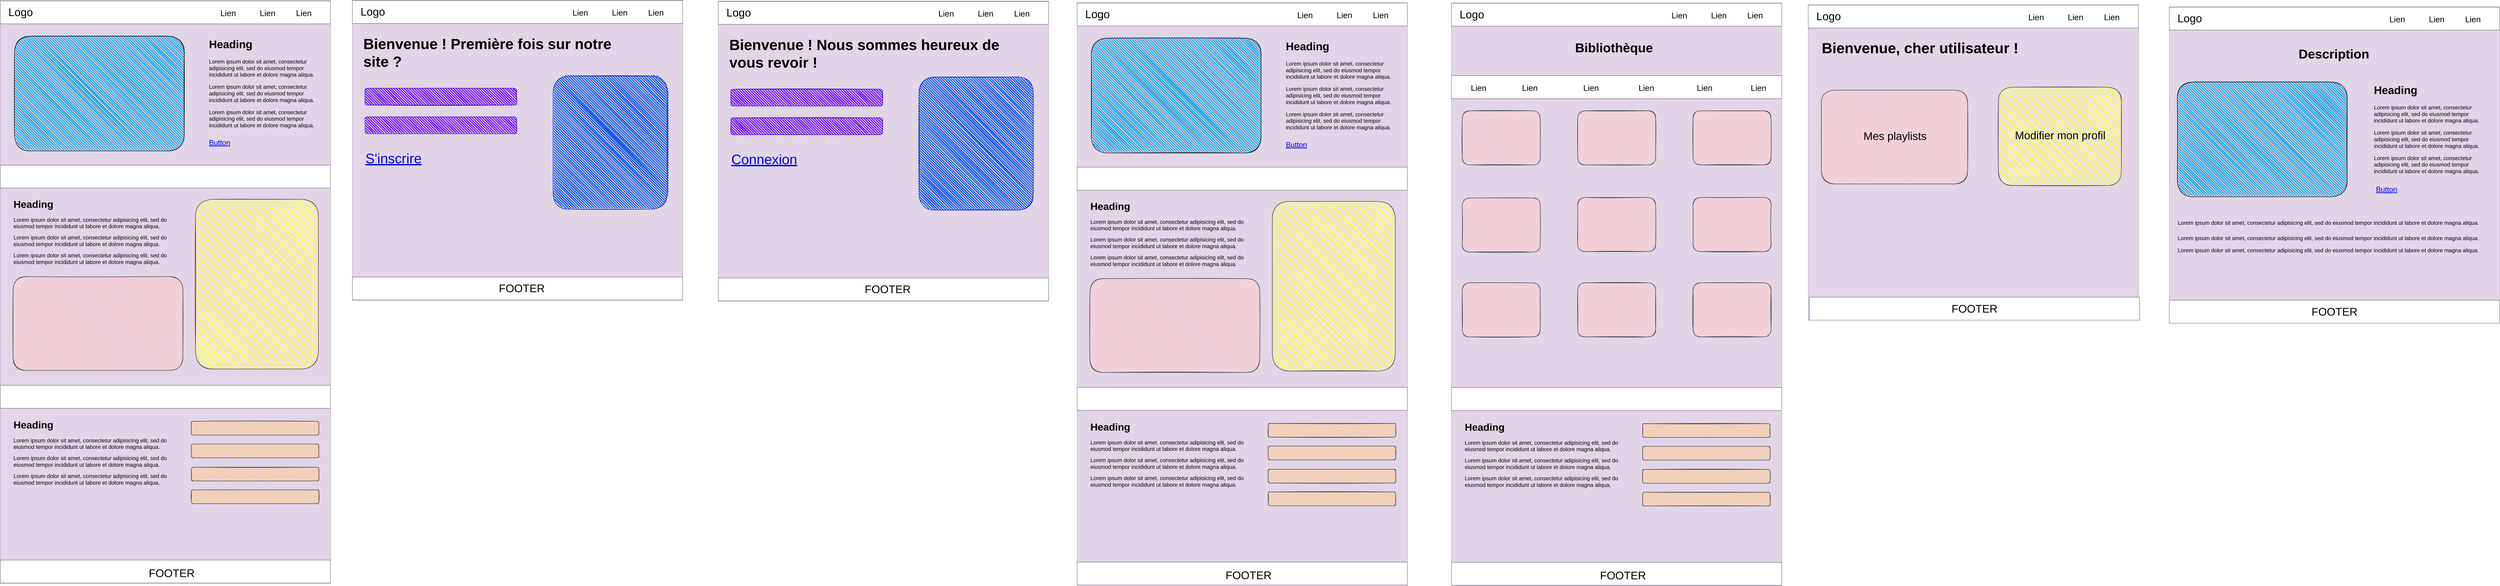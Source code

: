 <mxfile version="26.0.11">
  <diagram name="Page-1" id="qgWuIlnh5CFSSU0RH7Dd">
    <mxGraphModel dx="14493" dy="4487" grid="0" gridSize="5" guides="0" tooltips="1" connect="1" arrows="1" fold="1" page="0" pageScale="1" pageWidth="413" pageHeight="583" background="#FFFFFF" math="0" shadow="0">
      <root>
        <mxCell id="0" />
        <mxCell id="1" parent="0" />
        <mxCell id="nKcL2h3G8dzG1gcKwPtw-104" value="" style="group" vertex="1" connectable="0" parent="1">
          <mxGeometry x="-8936" y="-1184" width="1440" height="2541" as="geometry" />
        </mxCell>
        <mxCell id="nKcL2h3G8dzG1gcKwPtw-4" value="" style="rounded=0;whiteSpace=wrap;html=1;fillColor=#e1d5e7;strokeColor=#9673a6;container=0;" vertex="1" parent="nKcL2h3G8dzG1gcKwPtw-104">
          <mxGeometry width="1440" height="2540" as="geometry" />
        </mxCell>
        <mxCell id="nKcL2h3G8dzG1gcKwPtw-38" value="" style="rounded=0;whiteSpace=wrap;html=1;container=0;" vertex="1" parent="nKcL2h3G8dzG1gcKwPtw-104">
          <mxGeometry y="2439" width="1440" height="100" as="geometry" />
        </mxCell>
        <mxCell id="nKcL2h3G8dzG1gcKwPtw-19" value="Lien" style="text;html=1;align=center;verticalAlign=middle;whiteSpace=wrap;rounded=0;fontSize=28;container=0;" vertex="1" parent="nKcL2h3G8dzG1gcKwPtw-104">
          <mxGeometry x="1284" y="35" width="155" height="30" as="geometry" />
        </mxCell>
        <mxCell id="nKcL2h3G8dzG1gcKwPtw-20" value="Lien" style="text;html=1;align=center;verticalAlign=middle;whiteSpace=wrap;rounded=0;fontSize=28;container=0;" vertex="1" parent="nKcL2h3G8dzG1gcKwPtw-104">
          <mxGeometry x="1148" y="35" width="155" height="30" as="geometry" />
        </mxCell>
        <mxCell id="nKcL2h3G8dzG1gcKwPtw-21" value="Lien" style="text;html=1;align=center;verticalAlign=middle;whiteSpace=wrap;rounded=0;fontSize=28;container=0;" vertex="1" parent="nKcL2h3G8dzG1gcKwPtw-104">
          <mxGeometry x="1008" y="35" width="155" height="30" as="geometry" />
        </mxCell>
        <mxCell id="nKcL2h3G8dzG1gcKwPtw-22" value="Lien" style="text;html=1;align=center;verticalAlign=middle;whiteSpace=wrap;rounded=0;fontSize=28;container=0;" vertex="1" parent="nKcL2h3G8dzG1gcKwPtw-104">
          <mxGeometry x="859" y="35" width="155" height="30" as="geometry" />
        </mxCell>
        <mxCell id="nKcL2h3G8dzG1gcKwPtw-24" value="" style="rounded=1;whiteSpace=wrap;html=1;strokeWidth=2;fillWeight=4;hachureGap=8;hachureAngle=45;fillColor=#1ba1e2;sketch=1;container=0;" vertex="1" parent="nKcL2h3G8dzG1gcKwPtw-104">
          <mxGeometry x="62" y="155" width="740" height="500" as="geometry" />
        </mxCell>
        <mxCell id="nKcL2h3G8dzG1gcKwPtw-25" value="&lt;h1 style=&quot;margin-top: 0px;&quot;&gt;Heading&lt;/h1&gt;&lt;p&gt;Lorem ipsum dolor sit amet, consectetur adipisicing elit, sed do eiusmod tempor incididunt ut labore et dolore magna aliqua.&lt;/p&gt;&lt;p&gt;Lorem ipsum dolor sit amet, consectetur adipisicing elit, sed do eiusmod tempor incididunt ut labore et dolore magna aliqua.&lt;/p&gt;&lt;p&gt;Lorem ipsum dolor sit amet, consectetur adipisicing elit, sed do eiusmod tempor incididunt ut labore et dolore magna aliqua.&lt;/p&gt;" style="text;html=1;whiteSpace=wrap;overflow=hidden;rounded=0;fontSize=24;container=0;" vertex="1" parent="nKcL2h3G8dzG1gcKwPtw-104">
          <mxGeometry x="908" y="155" width="489" height="500" as="geometry" />
        </mxCell>
        <mxCell id="nKcL2h3G8dzG1gcKwPtw-28" value="" style="rounded=1;whiteSpace=wrap;html=1;strokeWidth=2;fillWeight=4;hachureGap=8;hachureAngle=45;fillColor=#ffff88;sketch=1;strokeColor=#36393d;container=0;" vertex="1" parent="nKcL2h3G8dzG1gcKwPtw-104">
          <mxGeometry x="851" y="866" width="536" height="740" as="geometry" />
        </mxCell>
        <mxCell id="nKcL2h3G8dzG1gcKwPtw-29" value="" style="rounded=1;whiteSpace=wrap;html=1;strokeWidth=2;fillWeight=4;hachureGap=8;hachureAngle=45;fillColor=#ffcccc;sketch=1;strokeColor=#36393d;container=0;" vertex="1" parent="nKcL2h3G8dzG1gcKwPtw-104">
          <mxGeometry x="56" y="1203" width="740" height="409" as="geometry" />
        </mxCell>
        <mxCell id="nKcL2h3G8dzG1gcKwPtw-31" value="&lt;h1 style=&quot;margin-top: 0px;&quot;&gt;&lt;font style=&quot;font-size: 44px;&quot;&gt;Heading&lt;/font&gt;&lt;/h1&gt;&lt;p&gt;&lt;font style=&quot;font-size: 24px;&quot;&gt;Lorem ipsum dolor sit amet, consectetur adipisicing elit, sed do eiusmod tempor incididunt ut labore et dolore magna aliqua.&lt;/font&gt;&lt;/p&gt;&lt;p&gt;&lt;font style=&quot;font-size: 24px;&quot;&gt;Lorem ipsum dolor sit amet, consectetur adipisicing elit, sed do eiusmod tempor incididunt ut labore et dolore magna aliqua.&lt;/font&gt;&lt;/p&gt;&lt;p&gt;&lt;font style=&quot;font-size: 24px;&quot;&gt;Lorem ipsum dolor sit amet, consectetur adipisicing elit, sed do eiusmod tempor incididunt ut labore et dolore magna aliqua.&lt;/font&gt;&lt;/p&gt;" style="text;html=1;whiteSpace=wrap;overflow=hidden;rounded=0;fontSize=20;container=0;" vertex="1" parent="nKcL2h3G8dzG1gcKwPtw-104">
          <mxGeometry x="56" y="855" width="767" height="329" as="geometry" />
        </mxCell>
        <mxCell id="nKcL2h3G8dzG1gcKwPtw-33" value="&lt;h1 style=&quot;margin-top: 0px;&quot;&gt;&lt;font style=&quot;font-size: 44px;&quot;&gt;Heading&lt;/font&gt;&lt;/h1&gt;&lt;p&gt;&lt;font style=&quot;font-size: 24px;&quot;&gt;Lorem ipsum dolor sit amet, consectetur adipisicing elit, sed do eiusmod tempor incididunt ut labore et dolore magna aliqua.&lt;/font&gt;&lt;/p&gt;&lt;p&gt;&lt;font style=&quot;font-size: 24px;&quot;&gt;Lorem ipsum dolor sit amet, consectetur adipisicing elit, sed do eiusmod tempor incididunt ut labore et dolore magna aliqua.&lt;/font&gt;&lt;/p&gt;&lt;p&gt;&lt;font style=&quot;font-size: 24px;&quot;&gt;Lorem ipsum dolor sit amet, consectetur adipisicing elit, sed do eiusmod tempor incididunt ut labore et dolore magna aliqua.&lt;/font&gt;&lt;/p&gt;" style="text;html=1;whiteSpace=wrap;overflow=hidden;rounded=0;fontSize=20;container=0;" vertex="1" parent="nKcL2h3G8dzG1gcKwPtw-104">
          <mxGeometry x="56" y="1817" width="767" height="329" as="geometry" />
        </mxCell>
        <mxCell id="nKcL2h3G8dzG1gcKwPtw-34" value="" style="rounded=1;whiteSpace=wrap;html=1;strokeWidth=2;fillWeight=4;hachureGap=8;hachureAngle=45;fillColor=#ffcc99;sketch=1;strokeColor=#36393d;container=0;" vertex="1" parent="nKcL2h3G8dzG1gcKwPtw-104">
          <mxGeometry x="833" y="1834" width="556" height="60" as="geometry" />
        </mxCell>
        <mxCell id="nKcL2h3G8dzG1gcKwPtw-35" value="" style="rounded=1;whiteSpace=wrap;html=1;strokeWidth=2;fillWeight=4;hachureGap=8;hachureAngle=45;fillColor=#ffcc99;sketch=1;strokeColor=#36393d;container=0;" vertex="1" parent="nKcL2h3G8dzG1gcKwPtw-104">
          <mxGeometry x="833" y="1933" width="556" height="60" as="geometry" />
        </mxCell>
        <mxCell id="nKcL2h3G8dzG1gcKwPtw-36" value="" style="rounded=1;whiteSpace=wrap;html=1;strokeWidth=2;fillWeight=4;hachureGap=8;hachureAngle=45;fillColor=#ffcc99;sketch=1;strokeColor=#36393d;container=0;" vertex="1" parent="nKcL2h3G8dzG1gcKwPtw-104">
          <mxGeometry x="833" y="2034" width="556" height="60" as="geometry" />
        </mxCell>
        <mxCell id="nKcL2h3G8dzG1gcKwPtw-37" value="" style="rounded=1;whiteSpace=wrap;html=1;strokeWidth=2;fillWeight=4;hachureGap=8;hachureAngle=45;fillColor=#ffcc99;sketch=1;strokeColor=#36393d;container=0;" vertex="1" parent="nKcL2h3G8dzG1gcKwPtw-104">
          <mxGeometry x="833" y="2133" width="556" height="60" as="geometry" />
        </mxCell>
        <UserObject label="Button" link="https://www.draw.io" id="nKcL2h3G8dzG1gcKwPtw-43">
          <mxCell style="text;html=1;strokeColor=none;fillColor=none;whiteSpace=wrap;align=left;verticalAlign=middle;fontColor=#0000EE;fontStyle=4;fontSize=32;container=0;" vertex="1" parent="nKcL2h3G8dzG1gcKwPtw-104">
            <mxGeometry x="908" y="599" width="184" height="40" as="geometry" />
          </mxCell>
        </UserObject>
        <mxCell id="nKcL2h3G8dzG1gcKwPtw-45" value="FOOTER" style="text;html=1;align=center;verticalAlign=middle;whiteSpace=wrap;rounded=0;fontSize=48;container=0;" vertex="1" parent="nKcL2h3G8dzG1gcKwPtw-104">
          <mxGeometry x="545" y="2450" width="405" height="91" as="geometry" />
        </mxCell>
        <mxCell id="nKcL2h3G8dzG1gcKwPtw-14" value="" style="rounded=0;whiteSpace=wrap;html=1;container=0;" vertex="1" parent="nKcL2h3G8dzG1gcKwPtw-104">
          <mxGeometry y="1" width="1440" height="100" as="geometry" />
        </mxCell>
        <mxCell id="nKcL2h3G8dzG1gcKwPtw-15" value="Logo" style="text;html=1;align=center;verticalAlign=middle;whiteSpace=wrap;rounded=0;fontSize=48;container=0;" vertex="1" parent="nKcL2h3G8dzG1gcKwPtw-104">
          <mxGeometry y="27" width="178" height="45" as="geometry" />
        </mxCell>
        <mxCell id="nKcL2h3G8dzG1gcKwPtw-26" value="" style="rounded=0;whiteSpace=wrap;html=1;container=0;" vertex="1" parent="nKcL2h3G8dzG1gcKwPtw-104">
          <mxGeometry y="717" width="1440" height="100" as="geometry" />
        </mxCell>
        <mxCell id="nKcL2h3G8dzG1gcKwPtw-32" value="" style="rounded=0;whiteSpace=wrap;html=1;container=0;" vertex="1" parent="nKcL2h3G8dzG1gcKwPtw-104">
          <mxGeometry y="1677" width="1440" height="100" as="geometry" />
        </mxCell>
        <mxCell id="nKcL2h3G8dzG1gcKwPtw-100" value="Lien" style="text;html=1;align=center;verticalAlign=middle;whiteSpace=wrap;rounded=0;fontSize=36;container=0;" vertex="1" parent="nKcL2h3G8dzG1gcKwPtw-104">
          <mxGeometry x="1217" y="14" width="213" height="80" as="geometry" />
        </mxCell>
        <mxCell id="nKcL2h3G8dzG1gcKwPtw-101" value="Lien" style="text;html=1;align=center;verticalAlign=middle;whiteSpace=wrap;rounded=0;fontSize=36;container=0;" vertex="1" parent="nKcL2h3G8dzG1gcKwPtw-104">
          <mxGeometry x="1059" y="14" width="213" height="80" as="geometry" />
        </mxCell>
        <mxCell id="nKcL2h3G8dzG1gcKwPtw-102" value="Lien" style="text;html=1;align=center;verticalAlign=middle;whiteSpace=wrap;rounded=0;fontSize=36;container=0;" vertex="1" parent="nKcL2h3G8dzG1gcKwPtw-104">
          <mxGeometry x="887" y="14" width="213" height="80" as="geometry" />
        </mxCell>
        <mxCell id="nKcL2h3G8dzG1gcKwPtw-139" value="" style="group" vertex="1" connectable="0" parent="1">
          <mxGeometry x="-5806" y="-1182" width="1440" height="1308" as="geometry" />
        </mxCell>
        <mxCell id="nKcL2h3G8dzG1gcKwPtw-106" value="" style="rounded=0;whiteSpace=wrap;html=1;fillColor=#e1d5e7;strokeColor=#9673a6;container=0;" vertex="1" parent="nKcL2h3G8dzG1gcKwPtw-139">
          <mxGeometry width="1440" height="1308" as="geometry" />
        </mxCell>
        <mxCell id="nKcL2h3G8dzG1gcKwPtw-107" value="" style="rounded=0;whiteSpace=wrap;html=1;container=0;" vertex="1" parent="nKcL2h3G8dzG1gcKwPtw-139">
          <mxGeometry y="1207" width="1440" height="100" as="geometry" />
        </mxCell>
        <mxCell id="nKcL2h3G8dzG1gcKwPtw-113" value="&lt;h1 style=&quot;margin-top: 0px;&quot;&gt;Bienvenue ! Nous sommes heureux de vous revoir !&lt;/h1&gt;" style="text;html=1;whiteSpace=wrap;overflow=hidden;rounded=0;fontSize=32;container=0;align=left;" vertex="1" parent="nKcL2h3G8dzG1gcKwPtw-139">
          <mxGeometry x="46" y="146" width="1182" height="216" as="geometry" />
        </mxCell>
        <UserObject label="Connexion" link="https://www.draw.io" id="nKcL2h3G8dzG1gcKwPtw-122">
          <mxCell style="text;html=1;strokeColor=none;fillColor=none;whiteSpace=wrap;align=left;verticalAlign=middle;fontColor=#0000EE;fontStyle=4;fontSize=60;container=0;" vertex="1" parent="nKcL2h3G8dzG1gcKwPtw-139">
            <mxGeometry x="55" y="635" width="460" height="110" as="geometry" />
          </mxCell>
        </UserObject>
        <mxCell id="nKcL2h3G8dzG1gcKwPtw-123" value="FOOTER" style="text;html=1;align=center;verticalAlign=middle;whiteSpace=wrap;rounded=0;fontSize=48;container=0;" vertex="1" parent="nKcL2h3G8dzG1gcKwPtw-139">
          <mxGeometry x="536" y="1210" width="405" height="91" as="geometry" />
        </mxCell>
        <mxCell id="nKcL2h3G8dzG1gcKwPtw-133" value="" style="rounded=1;whiteSpace=wrap;html=1;strokeWidth=2;fillWeight=4;hachureGap=8;hachureAngle=45;sketch=1;fillColor=#6a00ff;fontColor=#ffffff;strokeColor=#3700CC;" vertex="1" parent="nKcL2h3G8dzG1gcKwPtw-139">
          <mxGeometry x="55" y="384" width="661" height="73" as="geometry" />
        </mxCell>
        <mxCell id="nKcL2h3G8dzG1gcKwPtw-134" value="" style="rounded=1;whiteSpace=wrap;html=1;strokeWidth=2;fillWeight=4;hachureGap=8;hachureAngle=45;sketch=1;fillColor=#6a00ff;fontColor=#ffffff;strokeColor=#3700CC;" vertex="1" parent="nKcL2h3G8dzG1gcKwPtw-139">
          <mxGeometry x="55" y="509" width="661" height="73" as="geometry" />
        </mxCell>
        <mxCell id="nKcL2h3G8dzG1gcKwPtw-137" value="" style="rounded=1;whiteSpace=wrap;html=1;strokeWidth=2;fillWeight=4;hachureGap=8;hachureAngle=45;fillColor=#0050ef;sketch=1;fontColor=#ffffff;strokeColor=#001DBC;" vertex="1" parent="nKcL2h3G8dzG1gcKwPtw-139">
          <mxGeometry x="875" y="331" width="498" height="580" as="geometry" />
        </mxCell>
        <mxCell id="nKcL2h3G8dzG1gcKwPtw-138" value="" style="group" vertex="1" connectable="0" parent="nKcL2h3G8dzG1gcKwPtw-139">
          <mxGeometry y="1" width="1440" height="100" as="geometry" />
        </mxCell>
        <mxCell id="nKcL2h3G8dzG1gcKwPtw-108" value="Lien" style="text;html=1;align=center;verticalAlign=middle;whiteSpace=wrap;rounded=0;fontSize=28;container=0;" vertex="1" parent="nKcL2h3G8dzG1gcKwPtw-138">
          <mxGeometry x="1284" y="34" width="155" height="30" as="geometry" />
        </mxCell>
        <mxCell id="nKcL2h3G8dzG1gcKwPtw-109" value="Lien" style="text;html=1;align=center;verticalAlign=middle;whiteSpace=wrap;rounded=0;fontSize=28;container=0;" vertex="1" parent="nKcL2h3G8dzG1gcKwPtw-138">
          <mxGeometry x="1148" y="34" width="155" height="30" as="geometry" />
        </mxCell>
        <mxCell id="nKcL2h3G8dzG1gcKwPtw-110" value="Lien" style="text;html=1;align=center;verticalAlign=middle;whiteSpace=wrap;rounded=0;fontSize=28;container=0;" vertex="1" parent="nKcL2h3G8dzG1gcKwPtw-138">
          <mxGeometry x="1008" y="34" width="155" height="30" as="geometry" />
        </mxCell>
        <mxCell id="nKcL2h3G8dzG1gcKwPtw-111" value="Lien" style="text;html=1;align=center;verticalAlign=middle;whiteSpace=wrap;rounded=0;fontSize=28;container=0;" vertex="1" parent="nKcL2h3G8dzG1gcKwPtw-138">
          <mxGeometry x="859" y="34" width="155" height="30" as="geometry" />
        </mxCell>
        <mxCell id="nKcL2h3G8dzG1gcKwPtw-124" value="" style="rounded=0;whiteSpace=wrap;html=1;container=0;" vertex="1" parent="nKcL2h3G8dzG1gcKwPtw-138">
          <mxGeometry width="1440" height="100" as="geometry" />
        </mxCell>
        <mxCell id="nKcL2h3G8dzG1gcKwPtw-125" value="Logo" style="text;html=1;align=center;verticalAlign=middle;whiteSpace=wrap;rounded=0;fontSize=48;container=0;" vertex="1" parent="nKcL2h3G8dzG1gcKwPtw-138">
          <mxGeometry y="26" width="178" height="45" as="geometry" />
        </mxCell>
        <mxCell id="nKcL2h3G8dzG1gcKwPtw-128" value="Lien" style="text;html=1;align=center;verticalAlign=middle;whiteSpace=wrap;rounded=0;fontSize=36;container=0;" vertex="1" parent="nKcL2h3G8dzG1gcKwPtw-138">
          <mxGeometry x="1217" y="13" width="213" height="80" as="geometry" />
        </mxCell>
        <mxCell id="nKcL2h3G8dzG1gcKwPtw-129" value="Lien" style="text;html=1;align=center;verticalAlign=middle;whiteSpace=wrap;rounded=0;fontSize=36;container=0;" vertex="1" parent="nKcL2h3G8dzG1gcKwPtw-138">
          <mxGeometry x="1059" y="13" width="213" height="80" as="geometry" />
        </mxCell>
        <mxCell id="nKcL2h3G8dzG1gcKwPtw-130" value="Lien" style="text;html=1;align=center;verticalAlign=middle;whiteSpace=wrap;rounded=0;fontSize=36;container=0;" vertex="1" parent="nKcL2h3G8dzG1gcKwPtw-138">
          <mxGeometry x="887" y="13" width="213" height="80" as="geometry" />
        </mxCell>
        <mxCell id="nKcL2h3G8dzG1gcKwPtw-140" value="" style="group" vertex="1" connectable="0" parent="1">
          <mxGeometry x="-7401" y="-1186" width="1440" height="1308" as="geometry" />
        </mxCell>
        <mxCell id="nKcL2h3G8dzG1gcKwPtw-141" value="" style="rounded=0;whiteSpace=wrap;html=1;fillColor=#e1d5e7;strokeColor=#9673a6;container=0;" vertex="1" parent="nKcL2h3G8dzG1gcKwPtw-140">
          <mxGeometry width="1440" height="1308" as="geometry" />
        </mxCell>
        <mxCell id="nKcL2h3G8dzG1gcKwPtw-142" value="" style="rounded=0;whiteSpace=wrap;html=1;container=0;" vertex="1" parent="nKcL2h3G8dzG1gcKwPtw-140">
          <mxGeometry y="1207" width="1440" height="100" as="geometry" />
        </mxCell>
        <mxCell id="nKcL2h3G8dzG1gcKwPtw-143" value="&lt;h1 style=&quot;margin-top: 0px;&quot;&gt;Bienvenue ! Première fois sur notre site ?&lt;/h1&gt;" style="text;html=1;whiteSpace=wrap;overflow=hidden;rounded=0;fontSize=32;container=0;align=left;" vertex="1" parent="nKcL2h3G8dzG1gcKwPtw-140">
          <mxGeometry x="46" y="146" width="1182" height="216" as="geometry" />
        </mxCell>
        <UserObject label="S&#39;inscrire" link="https://www.draw.io" id="nKcL2h3G8dzG1gcKwPtw-144">
          <mxCell style="text;html=1;strokeColor=none;fillColor=none;whiteSpace=wrap;align=left;verticalAlign=middle;fontColor=#0000EE;fontStyle=4;fontSize=60;container=0;" vertex="1" parent="nKcL2h3G8dzG1gcKwPtw-140">
            <mxGeometry x="55" y="635" width="460" height="110" as="geometry" />
          </mxCell>
        </UserObject>
        <mxCell id="nKcL2h3G8dzG1gcKwPtw-145" value="FOOTER" style="text;html=1;align=center;verticalAlign=middle;whiteSpace=wrap;rounded=0;fontSize=48;container=0;" vertex="1" parent="nKcL2h3G8dzG1gcKwPtw-140">
          <mxGeometry x="536" y="1210" width="405" height="91" as="geometry" />
        </mxCell>
        <mxCell id="nKcL2h3G8dzG1gcKwPtw-146" value="" style="rounded=1;whiteSpace=wrap;html=1;strokeWidth=2;fillWeight=4;hachureGap=8;hachureAngle=45;sketch=1;fillColor=#6a00ff;fontColor=#ffffff;strokeColor=#3700CC;" vertex="1" parent="nKcL2h3G8dzG1gcKwPtw-140">
          <mxGeometry x="55" y="384" width="661" height="73" as="geometry" />
        </mxCell>
        <mxCell id="nKcL2h3G8dzG1gcKwPtw-147" value="" style="rounded=1;whiteSpace=wrap;html=1;strokeWidth=2;fillWeight=4;hachureGap=8;hachureAngle=45;sketch=1;fillColor=#6a00ff;fontColor=#ffffff;strokeColor=#3700CC;" vertex="1" parent="nKcL2h3G8dzG1gcKwPtw-140">
          <mxGeometry x="55" y="509" width="661" height="73" as="geometry" />
        </mxCell>
        <mxCell id="nKcL2h3G8dzG1gcKwPtw-148" value="" style="rounded=1;whiteSpace=wrap;html=1;strokeWidth=2;fillWeight=4;hachureGap=8;hachureAngle=45;fillColor=#0050ef;sketch=1;fontColor=#ffffff;strokeColor=#001DBC;" vertex="1" parent="nKcL2h3G8dzG1gcKwPtw-140">
          <mxGeometry x="875" y="331" width="498" height="580" as="geometry" />
        </mxCell>
        <mxCell id="nKcL2h3G8dzG1gcKwPtw-149" value="" style="group" vertex="1" connectable="0" parent="nKcL2h3G8dzG1gcKwPtw-140">
          <mxGeometry y="1" width="1440" height="100" as="geometry" />
        </mxCell>
        <mxCell id="nKcL2h3G8dzG1gcKwPtw-150" value="Lien" style="text;html=1;align=center;verticalAlign=middle;whiteSpace=wrap;rounded=0;fontSize=28;container=0;" vertex="1" parent="nKcL2h3G8dzG1gcKwPtw-149">
          <mxGeometry x="1284" y="34" width="155" height="30" as="geometry" />
        </mxCell>
        <mxCell id="nKcL2h3G8dzG1gcKwPtw-151" value="Lien" style="text;html=1;align=center;verticalAlign=middle;whiteSpace=wrap;rounded=0;fontSize=28;container=0;" vertex="1" parent="nKcL2h3G8dzG1gcKwPtw-149">
          <mxGeometry x="1148" y="34" width="155" height="30" as="geometry" />
        </mxCell>
        <mxCell id="nKcL2h3G8dzG1gcKwPtw-152" value="Lien" style="text;html=1;align=center;verticalAlign=middle;whiteSpace=wrap;rounded=0;fontSize=28;container=0;" vertex="1" parent="nKcL2h3G8dzG1gcKwPtw-149">
          <mxGeometry x="1008" y="34" width="155" height="30" as="geometry" />
        </mxCell>
        <mxCell id="nKcL2h3G8dzG1gcKwPtw-153" value="Lien" style="text;html=1;align=center;verticalAlign=middle;whiteSpace=wrap;rounded=0;fontSize=28;container=0;" vertex="1" parent="nKcL2h3G8dzG1gcKwPtw-149">
          <mxGeometry x="859" y="34" width="155" height="30" as="geometry" />
        </mxCell>
        <mxCell id="nKcL2h3G8dzG1gcKwPtw-154" value="" style="rounded=0;whiteSpace=wrap;html=1;container=0;" vertex="1" parent="nKcL2h3G8dzG1gcKwPtw-149">
          <mxGeometry width="1440" height="100" as="geometry" />
        </mxCell>
        <mxCell id="nKcL2h3G8dzG1gcKwPtw-155" value="Logo" style="text;html=1;align=center;verticalAlign=middle;whiteSpace=wrap;rounded=0;fontSize=48;container=0;" vertex="1" parent="nKcL2h3G8dzG1gcKwPtw-149">
          <mxGeometry y="26" width="178" height="45" as="geometry" />
        </mxCell>
        <mxCell id="nKcL2h3G8dzG1gcKwPtw-156" value="Lien" style="text;html=1;align=center;verticalAlign=middle;whiteSpace=wrap;rounded=0;fontSize=36;container=0;" vertex="1" parent="nKcL2h3G8dzG1gcKwPtw-149">
          <mxGeometry x="1217" y="13" width="213" height="80" as="geometry" />
        </mxCell>
        <mxCell id="nKcL2h3G8dzG1gcKwPtw-157" value="Lien" style="text;html=1;align=center;verticalAlign=middle;whiteSpace=wrap;rounded=0;fontSize=36;container=0;" vertex="1" parent="nKcL2h3G8dzG1gcKwPtw-149">
          <mxGeometry x="1059" y="13" width="213" height="80" as="geometry" />
        </mxCell>
        <mxCell id="nKcL2h3G8dzG1gcKwPtw-158" value="Lien" style="text;html=1;align=center;verticalAlign=middle;whiteSpace=wrap;rounded=0;fontSize=36;container=0;" vertex="1" parent="nKcL2h3G8dzG1gcKwPtw-149">
          <mxGeometry x="887" y="13" width="213" height="80" as="geometry" />
        </mxCell>
        <mxCell id="nKcL2h3G8dzG1gcKwPtw-159" value="" style="group" vertex="1" connectable="0" parent="1">
          <mxGeometry x="-4242" y="-1175" width="1440" height="2541" as="geometry" />
        </mxCell>
        <mxCell id="nKcL2h3G8dzG1gcKwPtw-160" value="" style="rounded=0;whiteSpace=wrap;html=1;fillColor=#e1d5e7;strokeColor=#9673a6;container=0;" vertex="1" parent="nKcL2h3G8dzG1gcKwPtw-159">
          <mxGeometry width="1440" height="2540" as="geometry" />
        </mxCell>
        <mxCell id="nKcL2h3G8dzG1gcKwPtw-161" value="" style="rounded=0;whiteSpace=wrap;html=1;container=0;" vertex="1" parent="nKcL2h3G8dzG1gcKwPtw-159">
          <mxGeometry y="2439" width="1440" height="100" as="geometry" />
        </mxCell>
        <mxCell id="nKcL2h3G8dzG1gcKwPtw-162" value="Lien" style="text;html=1;align=center;verticalAlign=middle;whiteSpace=wrap;rounded=0;fontSize=28;container=0;" vertex="1" parent="nKcL2h3G8dzG1gcKwPtw-159">
          <mxGeometry x="1284" y="35" width="155" height="30" as="geometry" />
        </mxCell>
        <mxCell id="nKcL2h3G8dzG1gcKwPtw-163" value="Lien" style="text;html=1;align=center;verticalAlign=middle;whiteSpace=wrap;rounded=0;fontSize=28;container=0;" vertex="1" parent="nKcL2h3G8dzG1gcKwPtw-159">
          <mxGeometry x="1148" y="35" width="155" height="30" as="geometry" />
        </mxCell>
        <mxCell id="nKcL2h3G8dzG1gcKwPtw-164" value="Lien" style="text;html=1;align=center;verticalAlign=middle;whiteSpace=wrap;rounded=0;fontSize=28;container=0;" vertex="1" parent="nKcL2h3G8dzG1gcKwPtw-159">
          <mxGeometry x="1008" y="35" width="155" height="30" as="geometry" />
        </mxCell>
        <mxCell id="nKcL2h3G8dzG1gcKwPtw-165" value="Lien" style="text;html=1;align=center;verticalAlign=middle;whiteSpace=wrap;rounded=0;fontSize=28;container=0;" vertex="1" parent="nKcL2h3G8dzG1gcKwPtw-159">
          <mxGeometry x="859" y="35" width="155" height="30" as="geometry" />
        </mxCell>
        <mxCell id="nKcL2h3G8dzG1gcKwPtw-166" value="" style="rounded=1;whiteSpace=wrap;html=1;strokeWidth=2;fillWeight=4;hachureGap=8;hachureAngle=45;fillColor=#1ba1e2;sketch=1;container=0;" vertex="1" parent="nKcL2h3G8dzG1gcKwPtw-159">
          <mxGeometry x="62" y="155" width="740" height="500" as="geometry" />
        </mxCell>
        <mxCell id="nKcL2h3G8dzG1gcKwPtw-167" value="&lt;h1 style=&quot;margin-top: 0px;&quot;&gt;Heading&lt;/h1&gt;&lt;p&gt;Lorem ipsum dolor sit amet, consectetur adipisicing elit, sed do eiusmod tempor incididunt ut labore et dolore magna aliqua.&lt;/p&gt;&lt;p&gt;Lorem ipsum dolor sit amet, consectetur adipisicing elit, sed do eiusmod tempor incididunt ut labore et dolore magna aliqua.&lt;/p&gt;&lt;p&gt;Lorem ipsum dolor sit amet, consectetur adipisicing elit, sed do eiusmod tempor incididunt ut labore et dolore magna aliqua.&lt;/p&gt;" style="text;html=1;whiteSpace=wrap;overflow=hidden;rounded=0;fontSize=24;container=0;" vertex="1" parent="nKcL2h3G8dzG1gcKwPtw-159">
          <mxGeometry x="908" y="155" width="489" height="500" as="geometry" />
        </mxCell>
        <mxCell id="nKcL2h3G8dzG1gcKwPtw-168" value="" style="rounded=1;whiteSpace=wrap;html=1;strokeWidth=2;fillWeight=4;hachureGap=8;hachureAngle=45;fillColor=#ffff88;sketch=1;strokeColor=#36393d;container=0;" vertex="1" parent="nKcL2h3G8dzG1gcKwPtw-159">
          <mxGeometry x="851" y="866" width="536" height="740" as="geometry" />
        </mxCell>
        <mxCell id="nKcL2h3G8dzG1gcKwPtw-169" value="" style="rounded=1;whiteSpace=wrap;html=1;strokeWidth=2;fillWeight=4;hachureGap=8;hachureAngle=45;fillColor=#ffcccc;sketch=1;strokeColor=#36393d;container=0;" vertex="1" parent="nKcL2h3G8dzG1gcKwPtw-159">
          <mxGeometry x="56" y="1203" width="740" height="409" as="geometry" />
        </mxCell>
        <mxCell id="nKcL2h3G8dzG1gcKwPtw-170" value="&lt;h1 style=&quot;margin-top: 0px;&quot;&gt;&lt;font style=&quot;font-size: 44px;&quot;&gt;Heading&lt;/font&gt;&lt;/h1&gt;&lt;p&gt;&lt;font style=&quot;font-size: 24px;&quot;&gt;Lorem ipsum dolor sit amet, consectetur adipisicing elit, sed do eiusmod tempor incididunt ut labore et dolore magna aliqua.&lt;/font&gt;&lt;/p&gt;&lt;p&gt;&lt;font style=&quot;font-size: 24px;&quot;&gt;Lorem ipsum dolor sit amet, consectetur adipisicing elit, sed do eiusmod tempor incididunt ut labore et dolore magna aliqua.&lt;/font&gt;&lt;/p&gt;&lt;p&gt;&lt;font style=&quot;font-size: 24px;&quot;&gt;Lorem ipsum dolor sit amet, consectetur adipisicing elit, sed do eiusmod tempor incididunt ut labore et dolore magna aliqua.&lt;/font&gt;&lt;/p&gt;" style="text;html=1;whiteSpace=wrap;overflow=hidden;rounded=0;fontSize=20;container=0;" vertex="1" parent="nKcL2h3G8dzG1gcKwPtw-159">
          <mxGeometry x="56" y="855" width="767" height="329" as="geometry" />
        </mxCell>
        <mxCell id="nKcL2h3G8dzG1gcKwPtw-171" value="&lt;h1 style=&quot;margin-top: 0px;&quot;&gt;&lt;font style=&quot;font-size: 44px;&quot;&gt;Heading&lt;/font&gt;&lt;/h1&gt;&lt;p&gt;&lt;font style=&quot;font-size: 24px;&quot;&gt;Lorem ipsum dolor sit amet, consectetur adipisicing elit, sed do eiusmod tempor incididunt ut labore et dolore magna aliqua.&lt;/font&gt;&lt;/p&gt;&lt;p&gt;&lt;font style=&quot;font-size: 24px;&quot;&gt;Lorem ipsum dolor sit amet, consectetur adipisicing elit, sed do eiusmod tempor incididunt ut labore et dolore magna aliqua.&lt;/font&gt;&lt;/p&gt;&lt;p&gt;&lt;font style=&quot;font-size: 24px;&quot;&gt;Lorem ipsum dolor sit amet, consectetur adipisicing elit, sed do eiusmod tempor incididunt ut labore et dolore magna aliqua.&lt;/font&gt;&lt;/p&gt;" style="text;html=1;whiteSpace=wrap;overflow=hidden;rounded=0;fontSize=20;container=0;" vertex="1" parent="nKcL2h3G8dzG1gcKwPtw-159">
          <mxGeometry x="56" y="1817" width="767" height="329" as="geometry" />
        </mxCell>
        <mxCell id="nKcL2h3G8dzG1gcKwPtw-172" value="" style="rounded=1;whiteSpace=wrap;html=1;strokeWidth=2;fillWeight=4;hachureGap=8;hachureAngle=45;fillColor=#ffcc99;sketch=1;strokeColor=#36393d;container=0;" vertex="1" parent="nKcL2h3G8dzG1gcKwPtw-159">
          <mxGeometry x="833" y="1834" width="556" height="60" as="geometry" />
        </mxCell>
        <mxCell id="nKcL2h3G8dzG1gcKwPtw-173" value="" style="rounded=1;whiteSpace=wrap;html=1;strokeWidth=2;fillWeight=4;hachureGap=8;hachureAngle=45;fillColor=#ffcc99;sketch=1;strokeColor=#36393d;container=0;" vertex="1" parent="nKcL2h3G8dzG1gcKwPtw-159">
          <mxGeometry x="833" y="1933" width="556" height="60" as="geometry" />
        </mxCell>
        <mxCell id="nKcL2h3G8dzG1gcKwPtw-174" value="" style="rounded=1;whiteSpace=wrap;html=1;strokeWidth=2;fillWeight=4;hachureGap=8;hachureAngle=45;fillColor=#ffcc99;sketch=1;strokeColor=#36393d;container=0;" vertex="1" parent="nKcL2h3G8dzG1gcKwPtw-159">
          <mxGeometry x="833" y="2034" width="556" height="60" as="geometry" />
        </mxCell>
        <mxCell id="nKcL2h3G8dzG1gcKwPtw-175" value="" style="rounded=1;whiteSpace=wrap;html=1;strokeWidth=2;fillWeight=4;hachureGap=8;hachureAngle=45;fillColor=#ffcc99;sketch=1;strokeColor=#36393d;container=0;" vertex="1" parent="nKcL2h3G8dzG1gcKwPtw-159">
          <mxGeometry x="833" y="2133" width="556" height="60" as="geometry" />
        </mxCell>
        <UserObject label="Button" link="https://www.draw.io" id="nKcL2h3G8dzG1gcKwPtw-176">
          <mxCell style="text;html=1;strokeColor=none;fillColor=none;whiteSpace=wrap;align=left;verticalAlign=middle;fontColor=#0000EE;fontStyle=4;fontSize=32;container=0;" vertex="1" parent="nKcL2h3G8dzG1gcKwPtw-159">
            <mxGeometry x="908" y="599" width="184" height="40" as="geometry" />
          </mxCell>
        </UserObject>
        <mxCell id="nKcL2h3G8dzG1gcKwPtw-177" value="FOOTER" style="text;html=1;align=center;verticalAlign=middle;whiteSpace=wrap;rounded=0;fontSize=48;container=0;" vertex="1" parent="nKcL2h3G8dzG1gcKwPtw-159">
          <mxGeometry x="545" y="2450" width="405" height="91" as="geometry" />
        </mxCell>
        <mxCell id="nKcL2h3G8dzG1gcKwPtw-178" value="" style="rounded=0;whiteSpace=wrap;html=1;container=0;" vertex="1" parent="nKcL2h3G8dzG1gcKwPtw-159">
          <mxGeometry y="1" width="1440" height="100" as="geometry" />
        </mxCell>
        <mxCell id="nKcL2h3G8dzG1gcKwPtw-179" value="Logo" style="text;html=1;align=center;verticalAlign=middle;whiteSpace=wrap;rounded=0;fontSize=48;container=0;" vertex="1" parent="nKcL2h3G8dzG1gcKwPtw-159">
          <mxGeometry y="27" width="178" height="45" as="geometry" />
        </mxCell>
        <mxCell id="nKcL2h3G8dzG1gcKwPtw-180" value="" style="rounded=0;whiteSpace=wrap;html=1;container=0;" vertex="1" parent="nKcL2h3G8dzG1gcKwPtw-159">
          <mxGeometry y="717" width="1440" height="100" as="geometry" />
        </mxCell>
        <mxCell id="nKcL2h3G8dzG1gcKwPtw-181" value="" style="rounded=0;whiteSpace=wrap;html=1;container=0;" vertex="1" parent="nKcL2h3G8dzG1gcKwPtw-159">
          <mxGeometry y="1677" width="1440" height="100" as="geometry" />
        </mxCell>
        <mxCell id="nKcL2h3G8dzG1gcKwPtw-182" value="Lien" style="text;html=1;align=center;verticalAlign=middle;whiteSpace=wrap;rounded=0;fontSize=36;container=0;" vertex="1" parent="nKcL2h3G8dzG1gcKwPtw-159">
          <mxGeometry x="1217" y="14" width="213" height="80" as="geometry" />
        </mxCell>
        <mxCell id="nKcL2h3G8dzG1gcKwPtw-183" value="Lien" style="text;html=1;align=center;verticalAlign=middle;whiteSpace=wrap;rounded=0;fontSize=36;container=0;" vertex="1" parent="nKcL2h3G8dzG1gcKwPtw-159">
          <mxGeometry x="1059" y="14" width="213" height="80" as="geometry" />
        </mxCell>
        <mxCell id="nKcL2h3G8dzG1gcKwPtw-184" value="Lien" style="text;html=1;align=center;verticalAlign=middle;whiteSpace=wrap;rounded=0;fontSize=36;container=0;" vertex="1" parent="nKcL2h3G8dzG1gcKwPtw-159">
          <mxGeometry x="887" y="14" width="213" height="80" as="geometry" />
        </mxCell>
        <mxCell id="nKcL2h3G8dzG1gcKwPtw-230" value="" style="group" vertex="1" connectable="0" parent="1">
          <mxGeometry x="-2610" y="-1174" width="1440" height="2541" as="geometry" />
        </mxCell>
        <mxCell id="nKcL2h3G8dzG1gcKwPtw-231" value="" style="rounded=0;whiteSpace=wrap;html=1;fillColor=#e1d5e7;strokeColor=#9673a6;container=0;" vertex="1" parent="nKcL2h3G8dzG1gcKwPtw-230">
          <mxGeometry width="1440" height="2540" as="geometry" />
        </mxCell>
        <mxCell id="nKcL2h3G8dzG1gcKwPtw-232" value="" style="rounded=0;whiteSpace=wrap;html=1;container=0;" vertex="1" parent="nKcL2h3G8dzG1gcKwPtw-230">
          <mxGeometry y="2439" width="1440" height="100" as="geometry" />
        </mxCell>
        <mxCell id="nKcL2h3G8dzG1gcKwPtw-233" value="Lien" style="text;html=1;align=center;verticalAlign=middle;whiteSpace=wrap;rounded=0;fontSize=28;container=0;" vertex="1" parent="nKcL2h3G8dzG1gcKwPtw-230">
          <mxGeometry x="1284" y="35" width="155" height="30" as="geometry" />
        </mxCell>
        <mxCell id="nKcL2h3G8dzG1gcKwPtw-234" value="Lien" style="text;html=1;align=center;verticalAlign=middle;whiteSpace=wrap;rounded=0;fontSize=28;container=0;" vertex="1" parent="nKcL2h3G8dzG1gcKwPtw-230">
          <mxGeometry x="1148" y="35" width="155" height="30" as="geometry" />
        </mxCell>
        <mxCell id="nKcL2h3G8dzG1gcKwPtw-235" value="Lien" style="text;html=1;align=center;verticalAlign=middle;whiteSpace=wrap;rounded=0;fontSize=28;container=0;" vertex="1" parent="nKcL2h3G8dzG1gcKwPtw-230">
          <mxGeometry x="1008" y="35" width="155" height="30" as="geometry" />
        </mxCell>
        <mxCell id="nKcL2h3G8dzG1gcKwPtw-236" value="Lien" style="text;html=1;align=center;verticalAlign=middle;whiteSpace=wrap;rounded=0;fontSize=28;container=0;" vertex="1" parent="nKcL2h3G8dzG1gcKwPtw-230">
          <mxGeometry x="859" y="35" width="155" height="30" as="geometry" />
        </mxCell>
        <mxCell id="nKcL2h3G8dzG1gcKwPtw-238" value="&lt;h1 style=&quot;margin-top: 0px;&quot;&gt;Bibliothèque&lt;/h1&gt;" style="text;html=1;whiteSpace=wrap;overflow=hidden;rounded=0;fontSize=28;container=0;align=center;" vertex="1" parent="nKcL2h3G8dzG1gcKwPtw-230">
          <mxGeometry x="464" y="155" width="489" height="100" as="geometry" />
        </mxCell>
        <mxCell id="nKcL2h3G8dzG1gcKwPtw-240" value="" style="rounded=1;whiteSpace=wrap;html=1;strokeWidth=2;fillWeight=4;hachureGap=8;hachureAngle=45;fillColor=#ffcccc;sketch=1;strokeColor=#36393d;container=0;" vertex="1" parent="nKcL2h3G8dzG1gcKwPtw-230">
          <mxGeometry x="47" y="470" width="340" height="236" as="geometry" />
        </mxCell>
        <mxCell id="nKcL2h3G8dzG1gcKwPtw-242" value="&lt;h1 style=&quot;margin-top: 0px;&quot;&gt;&lt;font style=&quot;font-size: 44px;&quot;&gt;Heading&lt;/font&gt;&lt;/h1&gt;&lt;p&gt;&lt;font style=&quot;font-size: 24px;&quot;&gt;Lorem ipsum dolor sit amet, consectetur adipisicing elit, sed do eiusmod tempor incididunt ut labore et dolore magna aliqua.&lt;/font&gt;&lt;/p&gt;&lt;p&gt;&lt;font style=&quot;font-size: 24px;&quot;&gt;Lorem ipsum dolor sit amet, consectetur adipisicing elit, sed do eiusmod tempor incididunt ut labore et dolore magna aliqua.&lt;/font&gt;&lt;/p&gt;&lt;p&gt;&lt;font style=&quot;font-size: 24px;&quot;&gt;Lorem ipsum dolor sit amet, consectetur adipisicing elit, sed do eiusmod tempor incididunt ut labore et dolore magna aliqua.&lt;/font&gt;&lt;/p&gt;" style="text;html=1;whiteSpace=wrap;overflow=hidden;rounded=0;fontSize=20;container=0;" vertex="1" parent="nKcL2h3G8dzG1gcKwPtw-230">
          <mxGeometry x="56" y="1817" width="767" height="329" as="geometry" />
        </mxCell>
        <mxCell id="nKcL2h3G8dzG1gcKwPtw-243" value="" style="rounded=1;whiteSpace=wrap;html=1;strokeWidth=2;fillWeight=4;hachureGap=8;hachureAngle=45;fillColor=#ffcc99;sketch=1;strokeColor=#36393d;container=0;" vertex="1" parent="nKcL2h3G8dzG1gcKwPtw-230">
          <mxGeometry x="833" y="1834" width="556" height="60" as="geometry" />
        </mxCell>
        <mxCell id="nKcL2h3G8dzG1gcKwPtw-244" value="" style="rounded=1;whiteSpace=wrap;html=1;strokeWidth=2;fillWeight=4;hachureGap=8;hachureAngle=45;fillColor=#ffcc99;sketch=1;strokeColor=#36393d;container=0;" vertex="1" parent="nKcL2h3G8dzG1gcKwPtw-230">
          <mxGeometry x="833" y="1933" width="556" height="60" as="geometry" />
        </mxCell>
        <mxCell id="nKcL2h3G8dzG1gcKwPtw-245" value="" style="rounded=1;whiteSpace=wrap;html=1;strokeWidth=2;fillWeight=4;hachureGap=8;hachureAngle=45;fillColor=#ffcc99;sketch=1;strokeColor=#36393d;container=0;" vertex="1" parent="nKcL2h3G8dzG1gcKwPtw-230">
          <mxGeometry x="833" y="2034" width="556" height="60" as="geometry" />
        </mxCell>
        <mxCell id="nKcL2h3G8dzG1gcKwPtw-246" value="" style="rounded=1;whiteSpace=wrap;html=1;strokeWidth=2;fillWeight=4;hachureGap=8;hachureAngle=45;fillColor=#ffcc99;sketch=1;strokeColor=#36393d;container=0;" vertex="1" parent="nKcL2h3G8dzG1gcKwPtw-230">
          <mxGeometry x="833" y="2133" width="556" height="60" as="geometry" />
        </mxCell>
        <mxCell id="nKcL2h3G8dzG1gcKwPtw-248" value="FOOTER" style="text;html=1;align=center;verticalAlign=middle;whiteSpace=wrap;rounded=0;fontSize=48;container=0;" vertex="1" parent="nKcL2h3G8dzG1gcKwPtw-230">
          <mxGeometry x="545" y="2450" width="405" height="91" as="geometry" />
        </mxCell>
        <mxCell id="nKcL2h3G8dzG1gcKwPtw-249" value="" style="rounded=0;whiteSpace=wrap;html=1;container=0;" vertex="1" parent="nKcL2h3G8dzG1gcKwPtw-230">
          <mxGeometry y="1" width="1440" height="100" as="geometry" />
        </mxCell>
        <mxCell id="nKcL2h3G8dzG1gcKwPtw-250" value="Logo" style="text;html=1;align=center;verticalAlign=middle;whiteSpace=wrap;rounded=0;fontSize=48;container=0;" vertex="1" parent="nKcL2h3G8dzG1gcKwPtw-230">
          <mxGeometry y="27" width="178" height="45" as="geometry" />
        </mxCell>
        <mxCell id="nKcL2h3G8dzG1gcKwPtw-251" value="" style="rounded=0;whiteSpace=wrap;html=1;container=0;" vertex="1" parent="nKcL2h3G8dzG1gcKwPtw-230">
          <mxGeometry y="317" width="1440" height="100" as="geometry" />
        </mxCell>
        <mxCell id="nKcL2h3G8dzG1gcKwPtw-252" value="" style="rounded=0;whiteSpace=wrap;html=1;container=0;" vertex="1" parent="nKcL2h3G8dzG1gcKwPtw-230">
          <mxGeometry y="1677" width="1440" height="100" as="geometry" />
        </mxCell>
        <mxCell id="nKcL2h3G8dzG1gcKwPtw-253" value="Lien" style="text;html=1;align=center;verticalAlign=middle;whiteSpace=wrap;rounded=0;fontSize=36;container=0;" vertex="1" parent="nKcL2h3G8dzG1gcKwPtw-230">
          <mxGeometry x="1217" y="14" width="213" height="80" as="geometry" />
        </mxCell>
        <mxCell id="nKcL2h3G8dzG1gcKwPtw-254" value="Lien" style="text;html=1;align=center;verticalAlign=middle;whiteSpace=wrap;rounded=0;fontSize=36;container=0;" vertex="1" parent="nKcL2h3G8dzG1gcKwPtw-230">
          <mxGeometry x="1059" y="14" width="213" height="80" as="geometry" />
        </mxCell>
        <mxCell id="nKcL2h3G8dzG1gcKwPtw-255" value="Lien" style="text;html=1;align=center;verticalAlign=middle;whiteSpace=wrap;rounded=0;fontSize=36;container=0;" vertex="1" parent="nKcL2h3G8dzG1gcKwPtw-230">
          <mxGeometry x="887" y="14" width="213" height="80" as="geometry" />
        </mxCell>
        <mxCell id="nKcL2h3G8dzG1gcKwPtw-256" value="Lien" style="text;html=1;align=center;verticalAlign=middle;whiteSpace=wrap;rounded=0;fontSize=36;container=0;" vertex="1" parent="nKcL2h3G8dzG1gcKwPtw-230">
          <mxGeometry x="12" y="330" width="213" height="80" as="geometry" />
        </mxCell>
        <mxCell id="nKcL2h3G8dzG1gcKwPtw-257" value="Lien" style="text;html=1;align=center;verticalAlign=middle;whiteSpace=wrap;rounded=0;fontSize=36;container=0;" vertex="1" parent="nKcL2h3G8dzG1gcKwPtw-230">
          <mxGeometry x="235" y="330" width="213" height="80" as="geometry" />
        </mxCell>
        <mxCell id="nKcL2h3G8dzG1gcKwPtw-258" value="Lien" style="text;html=1;align=center;verticalAlign=middle;whiteSpace=wrap;rounded=0;fontSize=36;container=0;" vertex="1" parent="nKcL2h3G8dzG1gcKwPtw-230">
          <mxGeometry x="502" y="330" width="213" height="80" as="geometry" />
        </mxCell>
        <mxCell id="nKcL2h3G8dzG1gcKwPtw-259" value="Lien" style="text;html=1;align=center;verticalAlign=middle;whiteSpace=wrap;rounded=0;fontSize=36;container=0;" vertex="1" parent="nKcL2h3G8dzG1gcKwPtw-230">
          <mxGeometry x="743" y="330" width="213" height="80" as="geometry" />
        </mxCell>
        <mxCell id="nKcL2h3G8dzG1gcKwPtw-260" value="Lien" style="text;html=1;align=center;verticalAlign=middle;whiteSpace=wrap;rounded=0;fontSize=36;container=0;" vertex="1" parent="nKcL2h3G8dzG1gcKwPtw-230">
          <mxGeometry x="1232" y="330" width="213" height="80" as="geometry" />
        </mxCell>
        <mxCell id="nKcL2h3G8dzG1gcKwPtw-261" value="Lien" style="text;html=1;align=center;verticalAlign=middle;whiteSpace=wrap;rounded=0;fontSize=36;container=0;" vertex="1" parent="nKcL2h3G8dzG1gcKwPtw-230">
          <mxGeometry x="997" y="330" width="213" height="80" as="geometry" />
        </mxCell>
        <mxCell id="nKcL2h3G8dzG1gcKwPtw-263" value="" style="rounded=1;whiteSpace=wrap;html=1;strokeWidth=2;fillWeight=4;hachureGap=8;hachureAngle=45;fillColor=#ffcccc;sketch=1;strokeColor=#36393d;container=0;" vertex="1" parent="nKcL2h3G8dzG1gcKwPtw-230">
          <mxGeometry x="550" y="470" width="340" height="236" as="geometry" />
        </mxCell>
        <mxCell id="nKcL2h3G8dzG1gcKwPtw-265" value="" style="rounded=1;whiteSpace=wrap;html=1;strokeWidth=2;fillWeight=4;hachureGap=8;hachureAngle=45;fillColor=#ffcccc;sketch=1;strokeColor=#36393d;container=0;" vertex="1" parent="nKcL2h3G8dzG1gcKwPtw-230">
          <mxGeometry x="1053" y="470" width="340" height="236" as="geometry" />
        </mxCell>
        <mxCell id="nKcL2h3G8dzG1gcKwPtw-266" value="" style="rounded=1;whiteSpace=wrap;html=1;strokeWidth=2;fillWeight=4;hachureGap=8;hachureAngle=45;fillColor=#ffcccc;sketch=1;strokeColor=#36393d;container=0;" vertex="1" parent="nKcL2h3G8dzG1gcKwPtw-230">
          <mxGeometry x="47" y="850" width="340" height="236" as="geometry" />
        </mxCell>
        <mxCell id="nKcL2h3G8dzG1gcKwPtw-267" value="" style="rounded=1;whiteSpace=wrap;html=1;strokeWidth=2;fillWeight=4;hachureGap=8;hachureAngle=45;fillColor=#ffcccc;sketch=1;strokeColor=#36393d;container=0;" vertex="1" parent="nKcL2h3G8dzG1gcKwPtw-230">
          <mxGeometry x="550" y="848" width="340" height="236" as="geometry" />
        </mxCell>
        <mxCell id="nKcL2h3G8dzG1gcKwPtw-268" value="" style="rounded=1;whiteSpace=wrap;html=1;strokeWidth=2;fillWeight=4;hachureGap=8;hachureAngle=45;fillColor=#ffcccc;sketch=1;strokeColor=#36393d;container=0;" vertex="1" parent="nKcL2h3G8dzG1gcKwPtw-230">
          <mxGeometry x="1053" y="848" width="340" height="236" as="geometry" />
        </mxCell>
        <mxCell id="nKcL2h3G8dzG1gcKwPtw-269" value="" style="rounded=1;whiteSpace=wrap;html=1;strokeWidth=2;fillWeight=4;hachureGap=8;hachureAngle=45;fillColor=#ffcccc;sketch=1;strokeColor=#36393d;container=0;" vertex="1" parent="nKcL2h3G8dzG1gcKwPtw-230">
          <mxGeometry x="47" y="1220" width="340" height="236" as="geometry" />
        </mxCell>
        <mxCell id="nKcL2h3G8dzG1gcKwPtw-270" value="" style="rounded=1;whiteSpace=wrap;html=1;strokeWidth=2;fillWeight=4;hachureGap=8;hachureAngle=45;fillColor=#ffcccc;sketch=1;strokeColor=#36393d;container=0;" vertex="1" parent="nKcL2h3G8dzG1gcKwPtw-230">
          <mxGeometry x="550" y="1220" width="340" height="236" as="geometry" />
        </mxCell>
        <mxCell id="nKcL2h3G8dzG1gcKwPtw-271" value="" style="rounded=1;whiteSpace=wrap;html=1;strokeWidth=2;fillWeight=4;hachureGap=8;hachureAngle=45;fillColor=#ffcccc;sketch=1;strokeColor=#36393d;container=0;" vertex="1" parent="nKcL2h3G8dzG1gcKwPtw-230">
          <mxGeometry x="1053" y="1220" width="340" height="236" as="geometry" />
        </mxCell>
        <mxCell id="nKcL2h3G8dzG1gcKwPtw-275" value="" style="group" vertex="1" connectable="0" parent="1">
          <mxGeometry x="-1055" y="-1166" width="1445" height="1375" as="geometry" />
        </mxCell>
        <mxCell id="nKcL2h3G8dzG1gcKwPtw-186" value="" style="rounded=0;whiteSpace=wrap;html=1;fillColor=#e1d5e7;strokeColor=#9673a6;container=0;" vertex="1" parent="nKcL2h3G8dzG1gcKwPtw-275">
          <mxGeometry width="1440" height="1375" as="geometry" />
        </mxCell>
        <mxCell id="nKcL2h3G8dzG1gcKwPtw-187" value="&lt;font style=&quot;font-size: 48px;&quot;&gt;FOOTER&lt;/font&gt;" style="rounded=0;whiteSpace=wrap;html=1;container=0;" vertex="1" parent="nKcL2h3G8dzG1gcKwPtw-275">
          <mxGeometry x="5" y="1275" width="1440" height="100" as="geometry" />
        </mxCell>
        <mxCell id="nKcL2h3G8dzG1gcKwPtw-188" value="Lien" style="text;html=1;align=center;verticalAlign=middle;whiteSpace=wrap;rounded=0;fontSize=28;container=0;" vertex="1" parent="nKcL2h3G8dzG1gcKwPtw-275">
          <mxGeometry x="1284" y="35" width="155" height="30" as="geometry" />
        </mxCell>
        <mxCell id="nKcL2h3G8dzG1gcKwPtw-189" value="Lien" style="text;html=1;align=center;verticalAlign=middle;whiteSpace=wrap;rounded=0;fontSize=28;container=0;" vertex="1" parent="nKcL2h3G8dzG1gcKwPtw-275">
          <mxGeometry x="1148" y="35" width="155" height="30" as="geometry" />
        </mxCell>
        <mxCell id="nKcL2h3G8dzG1gcKwPtw-190" value="Lien" style="text;html=1;align=center;verticalAlign=middle;whiteSpace=wrap;rounded=0;fontSize=28;container=0;" vertex="1" parent="nKcL2h3G8dzG1gcKwPtw-275">
          <mxGeometry x="1008" y="35" width="155" height="30" as="geometry" />
        </mxCell>
        <mxCell id="nKcL2h3G8dzG1gcKwPtw-191" value="Lien" style="text;html=1;align=center;verticalAlign=middle;whiteSpace=wrap;rounded=0;fontSize=28;container=0;" vertex="1" parent="nKcL2h3G8dzG1gcKwPtw-275">
          <mxGeometry x="859" y="35" width="155" height="30" as="geometry" />
        </mxCell>
        <mxCell id="nKcL2h3G8dzG1gcKwPtw-194" value="" style="rounded=1;whiteSpace=wrap;html=1;strokeWidth=2;fillWeight=4;hachureGap=8;hachureAngle=45;fillColor=#ffff88;sketch=1;strokeColor=#36393d;container=0;" vertex="1" parent="nKcL2h3G8dzG1gcKwPtw-275">
          <mxGeometry x="829" y="359" width="536" height="429" as="geometry" />
        </mxCell>
        <mxCell id="nKcL2h3G8dzG1gcKwPtw-195" value="" style="rounded=1;whiteSpace=wrap;html=1;strokeWidth=2;fillWeight=4;hachureGap=8;hachureAngle=45;fillColor=#ffcccc;sketch=1;strokeColor=#36393d;container=0;" vertex="1" parent="nKcL2h3G8dzG1gcKwPtw-275">
          <mxGeometry x="57" y="372" width="638" height="409" as="geometry" />
        </mxCell>
        <mxCell id="nKcL2h3G8dzG1gcKwPtw-204" value="" style="rounded=0;whiteSpace=wrap;html=1;container=0;" vertex="1" parent="nKcL2h3G8dzG1gcKwPtw-275">
          <mxGeometry y="1" width="1440" height="100" as="geometry" />
        </mxCell>
        <mxCell id="nKcL2h3G8dzG1gcKwPtw-205" value="Logo" style="text;html=1;align=center;verticalAlign=middle;whiteSpace=wrap;rounded=0;fontSize=48;container=0;" vertex="1" parent="nKcL2h3G8dzG1gcKwPtw-275">
          <mxGeometry y="27" width="178" height="45" as="geometry" />
        </mxCell>
        <mxCell id="nKcL2h3G8dzG1gcKwPtw-208" value="Lien" style="text;html=1;align=center;verticalAlign=middle;whiteSpace=wrap;rounded=0;fontSize=36;container=0;" vertex="1" parent="nKcL2h3G8dzG1gcKwPtw-275">
          <mxGeometry x="1217" y="14" width="213" height="80" as="geometry" />
        </mxCell>
        <mxCell id="nKcL2h3G8dzG1gcKwPtw-209" value="Lien" style="text;html=1;align=center;verticalAlign=middle;whiteSpace=wrap;rounded=0;fontSize=36;container=0;" vertex="1" parent="nKcL2h3G8dzG1gcKwPtw-275">
          <mxGeometry x="1059" y="14" width="213" height="80" as="geometry" />
        </mxCell>
        <mxCell id="nKcL2h3G8dzG1gcKwPtw-210" value="Lien" style="text;html=1;align=center;verticalAlign=middle;whiteSpace=wrap;rounded=0;fontSize=36;container=0;" vertex="1" parent="nKcL2h3G8dzG1gcKwPtw-275">
          <mxGeometry x="887" y="14" width="213" height="80" as="geometry" />
        </mxCell>
        <mxCell id="nKcL2h3G8dzG1gcKwPtw-272" value="&lt;h1 style=&quot;margin-top: 0px;&quot;&gt;Bienvenue, cher utilisateur !&lt;/h1&gt;" style="text;html=1;whiteSpace=wrap;overflow=hidden;rounded=0;fontSize=32;container=0;align=left;" vertex="1" parent="nKcL2h3G8dzG1gcKwPtw-275">
          <mxGeometry x="57" y="144" width="1026" height="100" as="geometry" />
        </mxCell>
        <mxCell id="nKcL2h3G8dzG1gcKwPtw-273" value="Mes playlists" style="text;html=1;align=center;verticalAlign=middle;whiteSpace=wrap;rounded=0;fontSize=48;container=0;" vertex="1" parent="nKcL2h3G8dzG1gcKwPtw-275">
          <mxGeometry x="176" y="526" width="405" height="91" as="geometry" />
        </mxCell>
        <mxCell id="nKcL2h3G8dzG1gcKwPtw-274" value="Modifier mon profil" style="text;html=1;align=center;verticalAlign=middle;whiteSpace=wrap;rounded=0;fontSize=48;container=0;" vertex="1" parent="nKcL2h3G8dzG1gcKwPtw-275">
          <mxGeometry x="896" y="523" width="405" height="91" as="geometry" />
        </mxCell>
        <mxCell id="nKcL2h3G8dzG1gcKwPtw-277" value="" style="rounded=0;whiteSpace=wrap;html=1;fillColor=#e1d5e7;strokeColor=#9673a6;container=0;" vertex="1" parent="1">
          <mxGeometry x="519" y="-1157" width="1440" height="1376" as="geometry" />
        </mxCell>
        <mxCell id="nKcL2h3G8dzG1gcKwPtw-278" value="&lt;font style=&quot;font-size: 48px;&quot;&gt;FOOTER&lt;/font&gt;" style="rounded=0;whiteSpace=wrap;html=1;container=0;" vertex="1" parent="1">
          <mxGeometry x="519" y="122" width="1440" height="100" as="geometry" />
        </mxCell>
        <mxCell id="nKcL2h3G8dzG1gcKwPtw-279" value="Lien" style="text;html=1;align=center;verticalAlign=middle;whiteSpace=wrap;rounded=0;fontSize=28;container=0;" vertex="1" parent="1">
          <mxGeometry x="1803" y="-1122" width="155" height="30" as="geometry" />
        </mxCell>
        <mxCell id="nKcL2h3G8dzG1gcKwPtw-280" value="Lien" style="text;html=1;align=center;verticalAlign=middle;whiteSpace=wrap;rounded=0;fontSize=28;container=0;" vertex="1" parent="1">
          <mxGeometry x="1667" y="-1122" width="155" height="30" as="geometry" />
        </mxCell>
        <mxCell id="nKcL2h3G8dzG1gcKwPtw-281" value="Lien" style="text;html=1;align=center;verticalAlign=middle;whiteSpace=wrap;rounded=0;fontSize=28;container=0;" vertex="1" parent="1">
          <mxGeometry x="1527" y="-1122" width="155" height="30" as="geometry" />
        </mxCell>
        <mxCell id="nKcL2h3G8dzG1gcKwPtw-282" value="Lien" style="text;html=1;align=center;verticalAlign=middle;whiteSpace=wrap;rounded=0;fontSize=28;container=0;" vertex="1" parent="1">
          <mxGeometry x="1378" y="-1122" width="155" height="30" as="geometry" />
        </mxCell>
        <mxCell id="nKcL2h3G8dzG1gcKwPtw-283" value="" style="rounded=1;whiteSpace=wrap;html=1;strokeWidth=2;fillWeight=4;hachureGap=8;hachureAngle=45;fillColor=#1ba1e2;sketch=1;container=0;" vertex="1" parent="1">
          <mxGeometry x="554" y="-829" width="740" height="500" as="geometry" />
        </mxCell>
        <mxCell id="nKcL2h3G8dzG1gcKwPtw-284" value="&lt;h1 style=&quot;margin-top: 0px;&quot;&gt;Heading&lt;/h1&gt;&lt;p&gt;Lorem ipsum dolor sit amet, consectetur adipisicing elit, sed do eiusmod tempor incididunt ut labore et dolore magna aliqua.&lt;/p&gt;&lt;p&gt;Lorem ipsum dolor sit amet, consectetur adipisicing elit, sed do eiusmod tempor incididunt ut labore et dolore magna aliqua.&lt;/p&gt;&lt;p&gt;Lorem ipsum dolor sit amet, consectetur adipisicing elit, sed do eiusmod tempor incididunt ut labore et dolore magna aliqua.&lt;/p&gt;" style="text;html=1;whiteSpace=wrap;overflow=hidden;rounded=0;fontSize=24;container=0;" vertex="1" parent="1">
          <mxGeometry x="1409" y="-829" width="489" height="500" as="geometry" />
        </mxCell>
        <UserObject label="Button" link="https://www.draw.io" id="nKcL2h3G8dzG1gcKwPtw-293">
          <mxCell style="text;html=1;strokeColor=none;fillColor=none;whiteSpace=wrap;align=left;verticalAlign=middle;fontColor=#0000EE;fontStyle=4;fontSize=32;container=0;" vertex="1" parent="1">
            <mxGeometry x="1418" y="-381" width="184" height="40" as="geometry" />
          </mxCell>
        </UserObject>
        <mxCell id="nKcL2h3G8dzG1gcKwPtw-295" value="" style="rounded=0;whiteSpace=wrap;html=1;container=0;" vertex="1" parent="1">
          <mxGeometry x="519" y="-1156" width="1440" height="100" as="geometry" />
        </mxCell>
        <mxCell id="nKcL2h3G8dzG1gcKwPtw-296" value="Logo" style="text;html=1;align=center;verticalAlign=middle;whiteSpace=wrap;rounded=0;fontSize=48;container=0;" vertex="1" parent="1">
          <mxGeometry x="519" y="-1130" width="178" height="45" as="geometry" />
        </mxCell>
        <mxCell id="nKcL2h3G8dzG1gcKwPtw-299" value="Lien" style="text;html=1;align=center;verticalAlign=middle;whiteSpace=wrap;rounded=0;fontSize=36;container=0;" vertex="1" parent="1">
          <mxGeometry x="1736" y="-1143" width="213" height="80" as="geometry" />
        </mxCell>
        <mxCell id="nKcL2h3G8dzG1gcKwPtw-300" value="Lien" style="text;html=1;align=center;verticalAlign=middle;whiteSpace=wrap;rounded=0;fontSize=36;container=0;" vertex="1" parent="1">
          <mxGeometry x="1578" y="-1143" width="213" height="80" as="geometry" />
        </mxCell>
        <mxCell id="nKcL2h3G8dzG1gcKwPtw-301" value="Lien" style="text;html=1;align=center;verticalAlign=middle;whiteSpace=wrap;rounded=0;fontSize=36;container=0;" vertex="1" parent="1">
          <mxGeometry x="1406" y="-1143" width="213" height="80" as="geometry" />
        </mxCell>
        <mxCell id="nKcL2h3G8dzG1gcKwPtw-302" value="&lt;h1 style=&quot;margin-top: 0px;&quot;&gt;Description&lt;/h1&gt;" style="text;html=1;whiteSpace=wrap;overflow=hidden;rounded=0;fontSize=28;container=0;align=center;" vertex="1" parent="1">
          <mxGeometry x="992" y="-992" width="489" height="100" as="geometry" />
        </mxCell>
        <mxCell id="nKcL2h3G8dzG1gcKwPtw-303" value="&lt;h1 style=&quot;margin-top: 0px;&quot;&gt;&lt;span style=&quot;background-color: transparent; color: light-dark(rgb(0, 0, 0), rgb(255, 255, 255)); font-weight: normal;&quot;&gt;&lt;font style=&quot;font-size: 24px;&quot;&gt;Lorem ipsum dolor sit amet, consectetur adipisicing elit, sed do eiusmod tempor incididunt ut labore et dolore magna aliqua.&lt;/font&gt;&lt;/span&gt;&lt;/h1&gt;&lt;p&gt;&lt;font&gt;Lorem ipsum dolor sit amet, consectetur adipisicing elit, sed do eiusmod tempor incididunt ut labore et dolore magna aliqua.&lt;/font&gt;&lt;/p&gt;&lt;p&gt;&lt;font&gt;Lorem ipsum dolor sit amet, consectetur adipisicing elit, sed do eiusmod tempor incididunt ut labore et dolore magna aliqua.&lt;/font&gt;&lt;/p&gt;" style="text;html=1;whiteSpace=wrap;overflow=hidden;rounded=0;fontSize=24;container=0;" vertex="1" parent="1">
          <mxGeometry x="554" y="-259" width="1378" height="207" as="geometry" />
        </mxCell>
      </root>
    </mxGraphModel>
  </diagram>
</mxfile>
